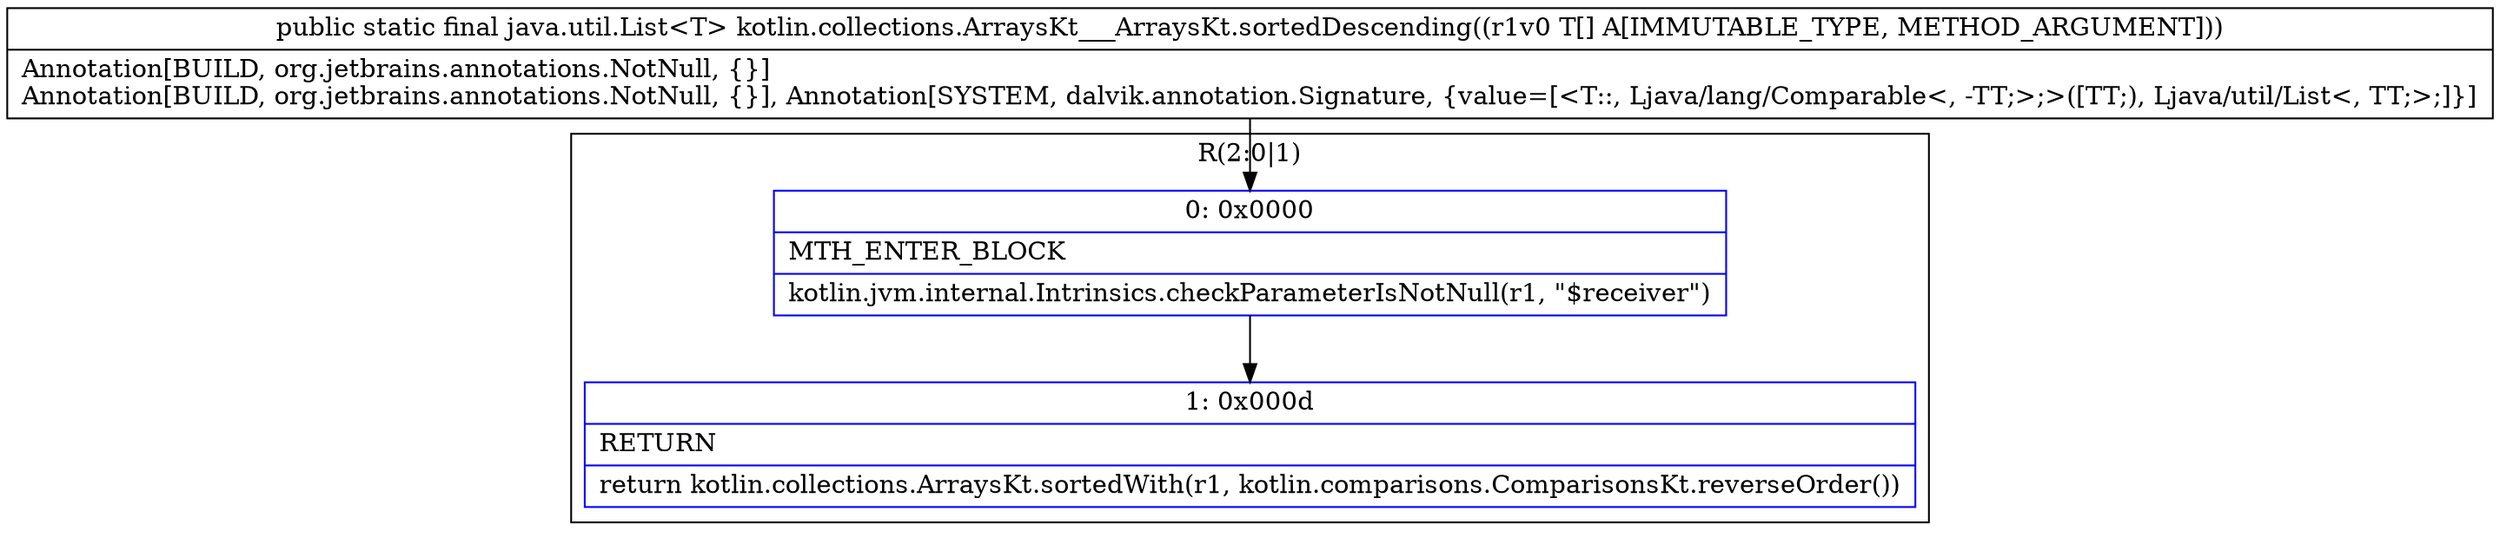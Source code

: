 digraph "CFG forkotlin.collections.ArraysKt___ArraysKt.sortedDescending([Ljava\/lang\/Comparable;)Ljava\/util\/List;" {
subgraph cluster_Region_1781179535 {
label = "R(2:0|1)";
node [shape=record,color=blue];
Node_0 [shape=record,label="{0\:\ 0x0000|MTH_ENTER_BLOCK\l|kotlin.jvm.internal.Intrinsics.checkParameterIsNotNull(r1, \"$receiver\")\l}"];
Node_1 [shape=record,label="{1\:\ 0x000d|RETURN\l|return kotlin.collections.ArraysKt.sortedWith(r1, kotlin.comparisons.ComparisonsKt.reverseOrder())\l}"];
}
MethodNode[shape=record,label="{public static final java.util.List\<T\> kotlin.collections.ArraysKt___ArraysKt.sortedDescending((r1v0 T[] A[IMMUTABLE_TYPE, METHOD_ARGUMENT]))  | Annotation[BUILD, org.jetbrains.annotations.NotNull, \{\}]\lAnnotation[BUILD, org.jetbrains.annotations.NotNull, \{\}], Annotation[SYSTEM, dalvik.annotation.Signature, \{value=[\<T::, Ljava\/lang\/Comparable\<, \-TT;\>;\>([TT;), Ljava\/util\/List\<, TT;\>;]\}]\l}"];
MethodNode -> Node_0;
Node_0 -> Node_1;
}

